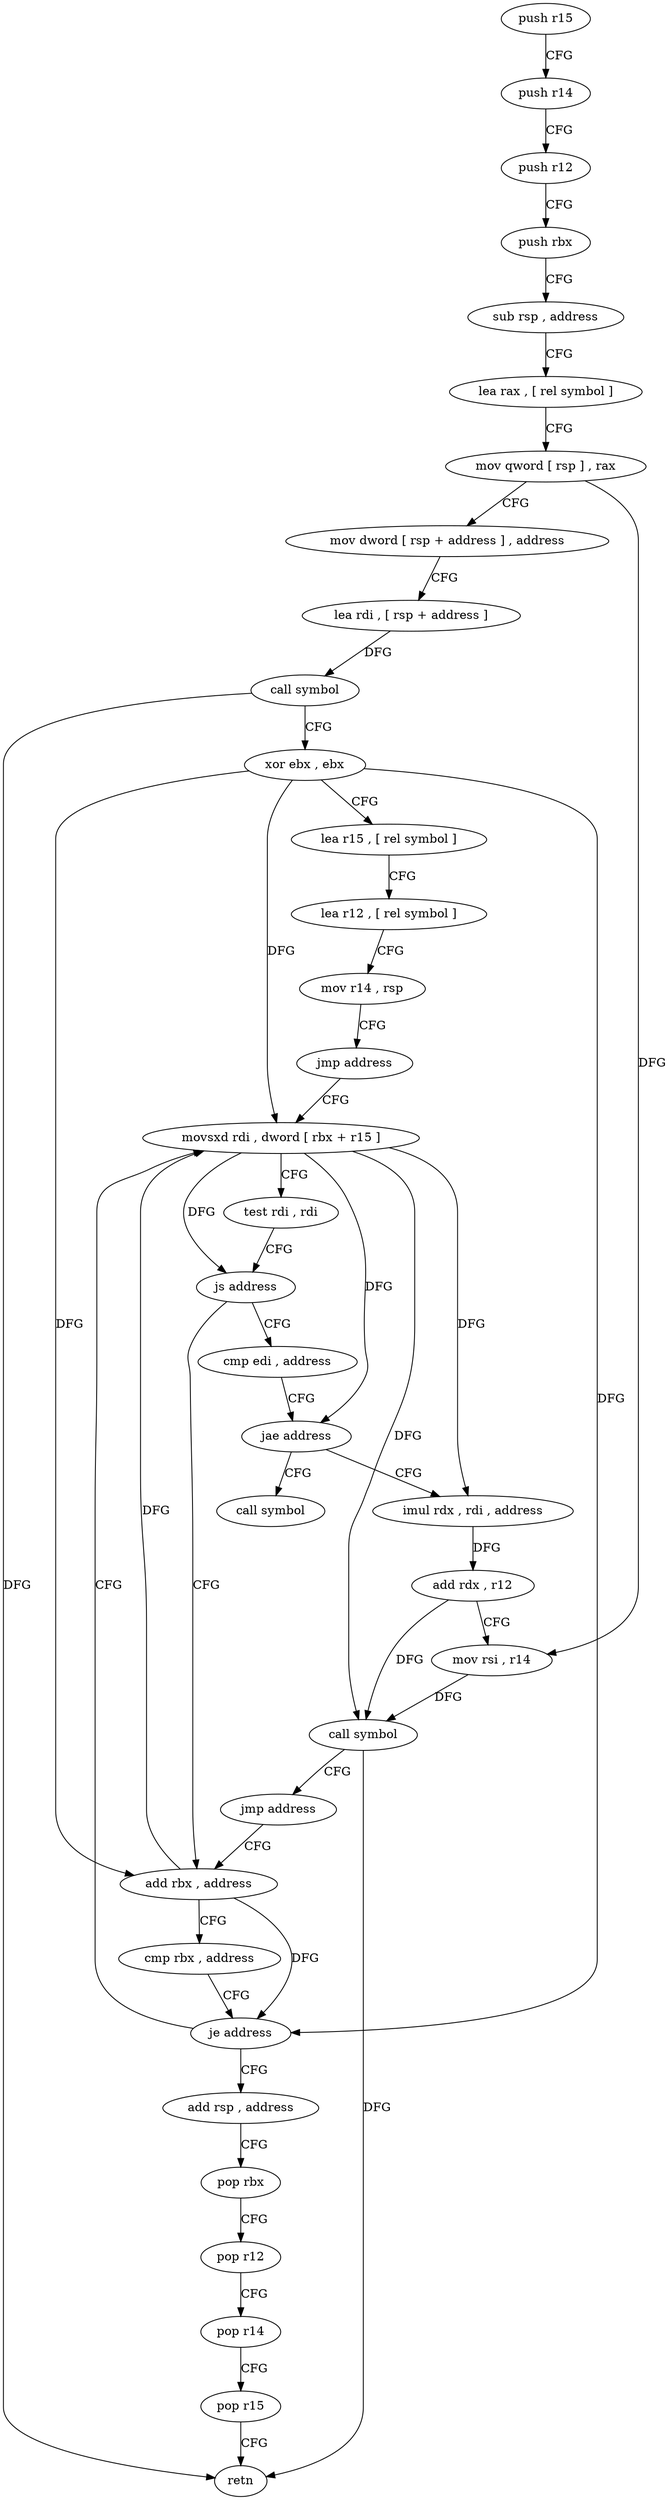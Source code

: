digraph "func" {
"160864" [label = "push r15" ]
"160866" [label = "push r14" ]
"160868" [label = "push r12" ]
"160870" [label = "push rbx" ]
"160871" [label = "sub rsp , address" ]
"160878" [label = "lea rax , [ rel symbol ]" ]
"160885" [label = "mov qword [ rsp ] , rax" ]
"160889" [label = "mov dword [ rsp + address ] , address" ]
"160900" [label = "lea rdi , [ rsp + address ]" ]
"160905" [label = "call symbol" ]
"160910" [label = "xor ebx , ebx" ]
"160912" [label = "lea r15 , [ rel symbol ]" ]
"160919" [label = "lea r12 , [ rel symbol ]" ]
"160926" [label = "mov r14 , rsp" ]
"160929" [label = "jmp address" ]
"160954" [label = "movsxd rdi , dword [ rbx + r15 ]" ]
"160958" [label = "test rdi , rdi" ]
"160961" [label = "js address" ]
"160944" [label = "add rbx , address" ]
"160963" [label = "cmp edi , address" ]
"160948" [label = "cmp rbx , address" ]
"160952" [label = "je address" ]
"160988" [label = "add rsp , address" ]
"160966" [label = "jae address" ]
"161003" [label = "call symbol" ]
"160968" [label = "imul rdx , rdi , address" ]
"160995" [label = "pop rbx" ]
"160996" [label = "pop r12" ]
"160998" [label = "pop r14" ]
"161000" [label = "pop r15" ]
"161002" [label = "retn" ]
"160975" [label = "add rdx , r12" ]
"160978" [label = "mov rsi , r14" ]
"160981" [label = "call symbol" ]
"160986" [label = "jmp address" ]
"160864" -> "160866" [ label = "CFG" ]
"160866" -> "160868" [ label = "CFG" ]
"160868" -> "160870" [ label = "CFG" ]
"160870" -> "160871" [ label = "CFG" ]
"160871" -> "160878" [ label = "CFG" ]
"160878" -> "160885" [ label = "CFG" ]
"160885" -> "160889" [ label = "CFG" ]
"160885" -> "160978" [ label = "DFG" ]
"160889" -> "160900" [ label = "CFG" ]
"160900" -> "160905" [ label = "DFG" ]
"160905" -> "160910" [ label = "CFG" ]
"160905" -> "161002" [ label = "DFG" ]
"160910" -> "160912" [ label = "CFG" ]
"160910" -> "160954" [ label = "DFG" ]
"160910" -> "160944" [ label = "DFG" ]
"160910" -> "160952" [ label = "DFG" ]
"160912" -> "160919" [ label = "CFG" ]
"160919" -> "160926" [ label = "CFG" ]
"160926" -> "160929" [ label = "CFG" ]
"160929" -> "160954" [ label = "CFG" ]
"160954" -> "160958" [ label = "CFG" ]
"160954" -> "160961" [ label = "DFG" ]
"160954" -> "160966" [ label = "DFG" ]
"160954" -> "160968" [ label = "DFG" ]
"160954" -> "160981" [ label = "DFG" ]
"160958" -> "160961" [ label = "CFG" ]
"160961" -> "160944" [ label = "CFG" ]
"160961" -> "160963" [ label = "CFG" ]
"160944" -> "160948" [ label = "CFG" ]
"160944" -> "160954" [ label = "DFG" ]
"160944" -> "160952" [ label = "DFG" ]
"160963" -> "160966" [ label = "CFG" ]
"160948" -> "160952" [ label = "CFG" ]
"160952" -> "160988" [ label = "CFG" ]
"160952" -> "160954" [ label = "CFG" ]
"160988" -> "160995" [ label = "CFG" ]
"160966" -> "161003" [ label = "CFG" ]
"160966" -> "160968" [ label = "CFG" ]
"160968" -> "160975" [ label = "DFG" ]
"160995" -> "160996" [ label = "CFG" ]
"160996" -> "160998" [ label = "CFG" ]
"160998" -> "161000" [ label = "CFG" ]
"161000" -> "161002" [ label = "CFG" ]
"160975" -> "160978" [ label = "CFG" ]
"160975" -> "160981" [ label = "DFG" ]
"160978" -> "160981" [ label = "DFG" ]
"160981" -> "160986" [ label = "CFG" ]
"160981" -> "161002" [ label = "DFG" ]
"160986" -> "160944" [ label = "CFG" ]
}
